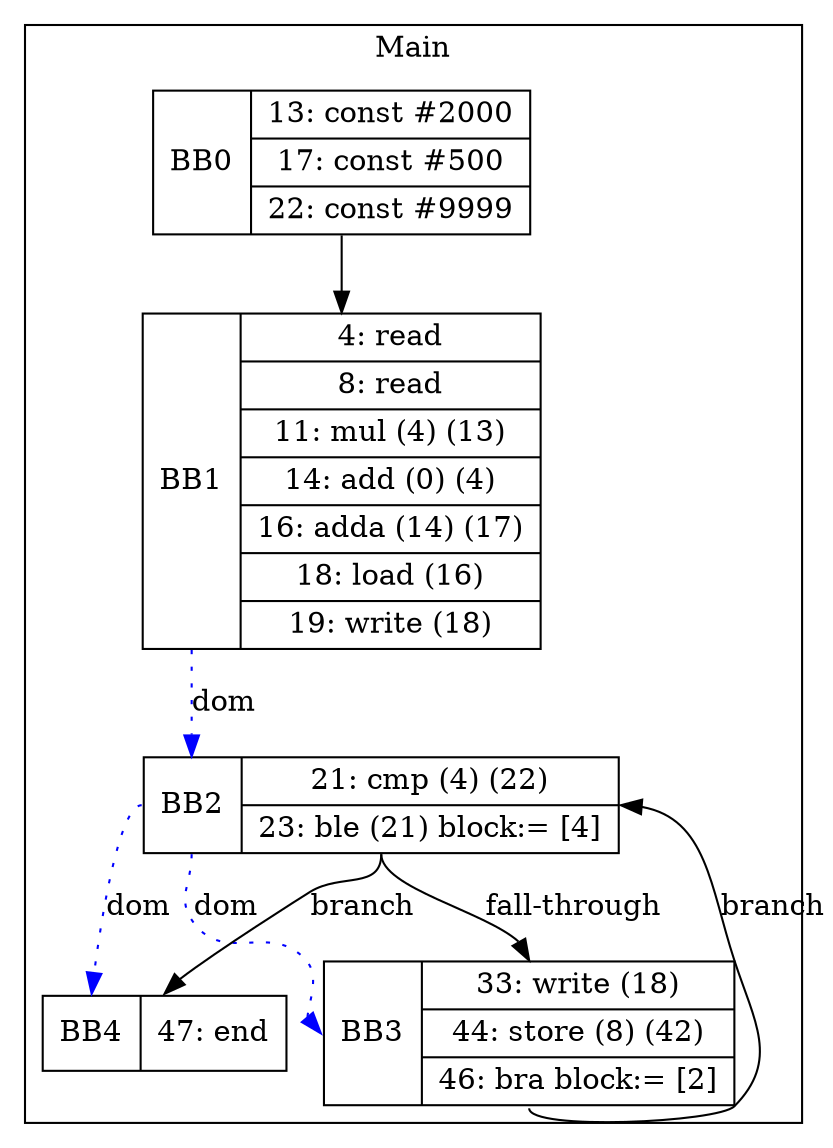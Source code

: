 digraph G {
node [shape=record];
subgraph cluster_main{
label = "Main";
BB0 [shape=record, label="<b>BB0|{13: const #2000|17: const #500|22: const #9999}"];
BB1 [shape=record, label="<b>BB1|{4: read|8: read|11: mul (4) (13)|14: add (0) (4)|16: adda (14) (17)|18: load (16)|19: write (18)}"];
BB2 [shape=record, label="<b>BB2|{21: cmp (4) (22)|23: ble (21) block:= [4]}"];
BB3 [shape=record, label="<b>BB3|{33: write (18)|44: store (8) (42)|46: bra block:= [2]}"];
BB4 [shape=record, label="<b>BB4|{47: end}"];
}
BB0:s -> BB1:n ;
BB2:b -> BB3:b [color=blue, style=dotted, label="dom"];
BB2:b -> BB4:b [color=blue, style=dotted, label="dom"];
BB1:b -> BB2:b [color=blue, style=dotted, label="dom"];
BB2:s -> BB4:n [label="branch"];
BB3:s -> BB2:e [label="branch"];
BB2:s -> BB3:n [label="fall-through"];
}
